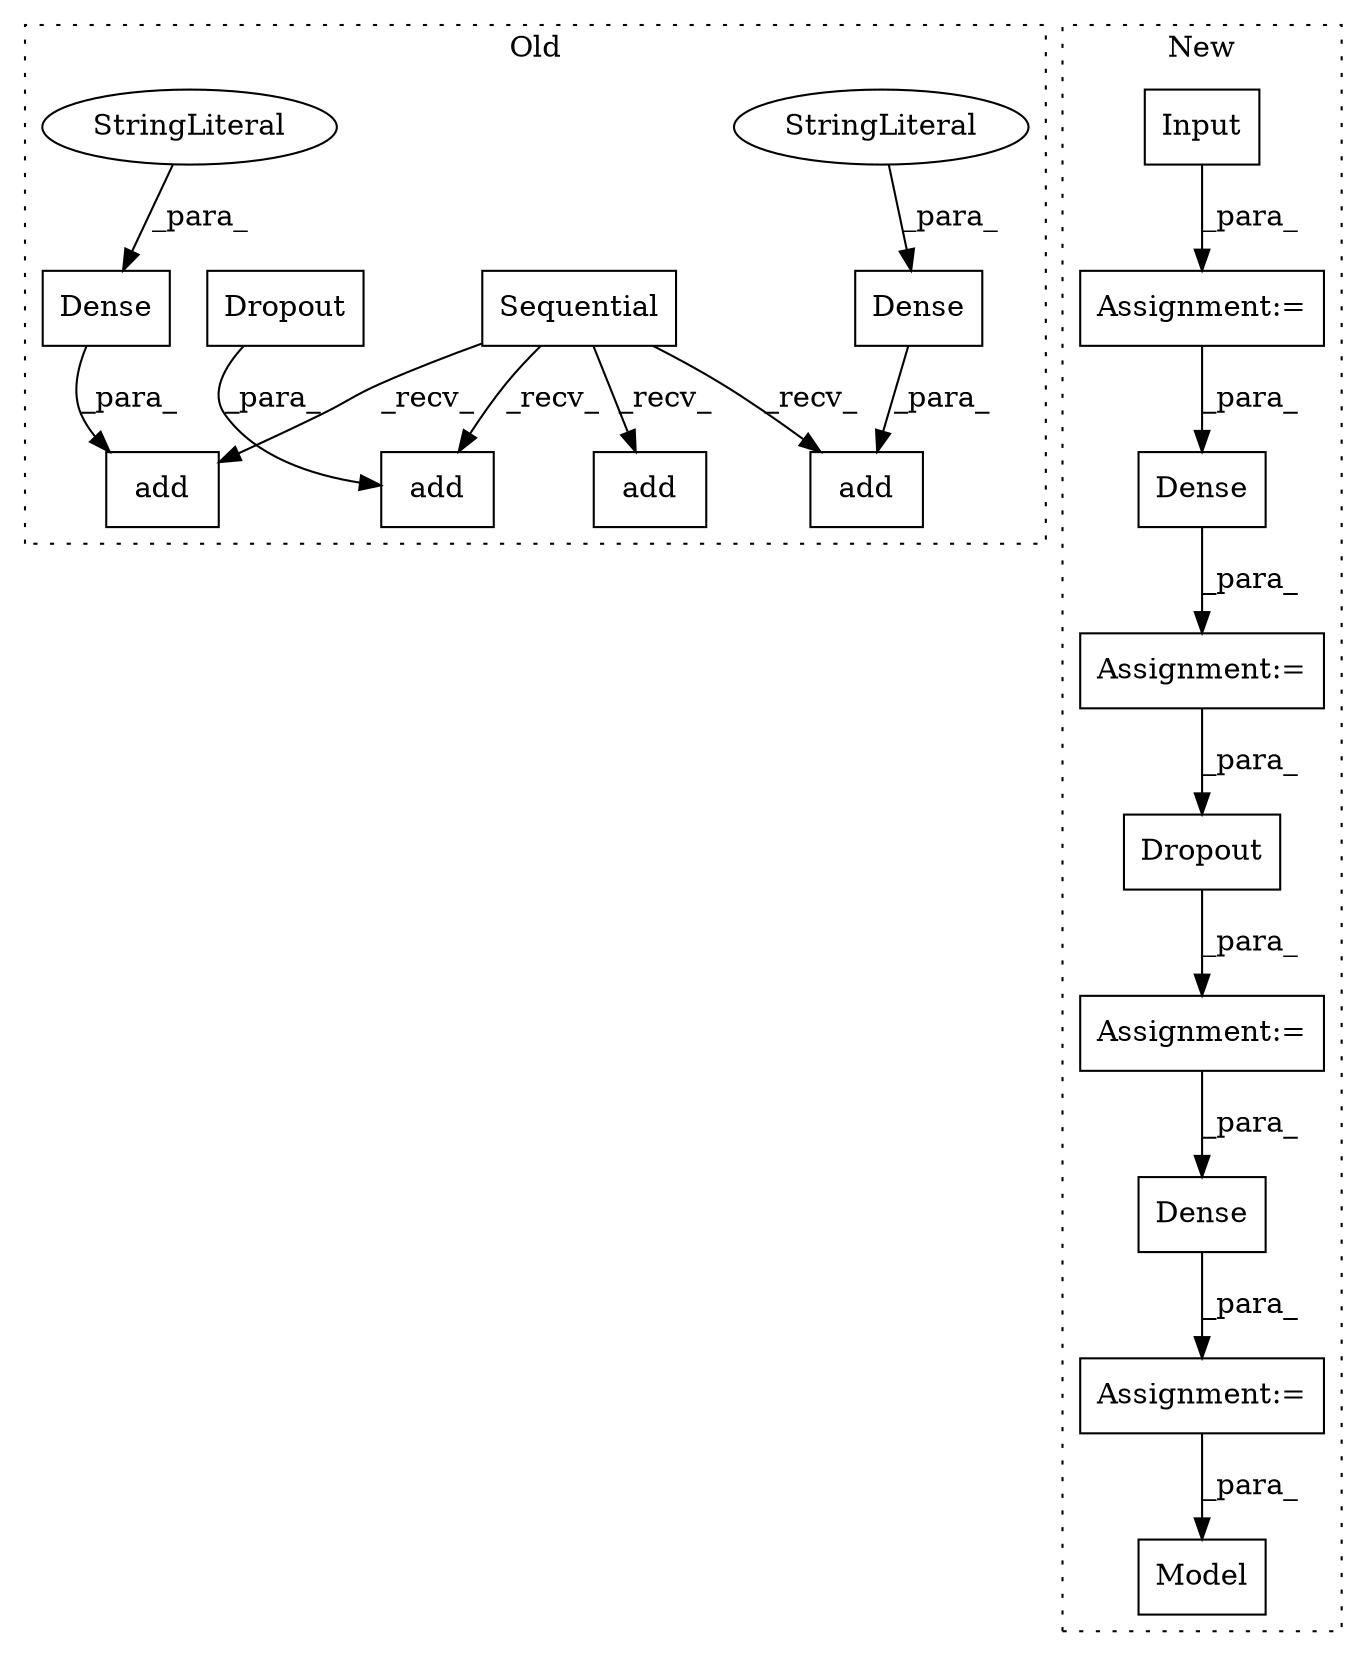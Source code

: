 digraph G {
subgraph cluster0 {
1 [label="Dropout" a="32" s="2362,2373" l="8,1" shape="box"];
3 [label="add" a="32" s="2358,2374" l="4,1" shape="box"];
6 [label="Sequential" a="32" s="2205" l="12" shape="box"];
7 [label="add" a="32" s="2227,2288" l="4,1" shape="box"];
8 [label="Dense" a="32" s="2231,2287" l="6,1" shape="box"];
9 [label="add" a="32" s="2326,2347" l="4,1" shape="box"];
10 [label="Dense" a="32" s="2330,2346" l="6,1" shape="box"];
11 [label="StringLiteral" a="45" s="2340" l="6" shape="ellipse"];
12 [label="StringLiteral" a="45" s="2281" l="6" shape="ellipse"];
19 [label="add" a="32" s="2385,2406" l="4,1" shape="box"];
label = "Old";
style="dotted";
}
subgraph cluster1 {
2 [label="Model" a="32" s="2315,2328" l="6,1" shape="box"];
4 [label="Input" a="32" s="2168,2212" l="11,2" shape="box"];
5 [label="Dense" a="32" s="2294,2301" l="6,1" shape="box"];
13 [label="Assignment:=" a="7" s="2221" l="1" shape="box"];
14 [label="Dense" a="32" s="2222,2233" l="6,1" shape="box"];
15 [label="Assignment:=" a="7" s="2275" l="1" shape="box"];
16 [label="Assignment:=" a="7" s="2167" l="1" shape="box"];
17 [label="Assignment:=" a="7" s="2293" l="1" shape="box"];
18 [label="Dropout" a="32" s="2276,2285" l="8,1" shape="box"];
label = "New";
style="dotted";
}
1 -> 3 [label="_para_"];
4 -> 16 [label="_para_"];
5 -> 17 [label="_para_"];
6 -> 3 [label="_recv_"];
6 -> 9 [label="_recv_"];
6 -> 19 [label="_recv_"];
6 -> 7 [label="_recv_"];
8 -> 7 [label="_para_"];
10 -> 9 [label="_para_"];
11 -> 10 [label="_para_"];
12 -> 8 [label="_para_"];
13 -> 18 [label="_para_"];
14 -> 13 [label="_para_"];
15 -> 5 [label="_para_"];
16 -> 14 [label="_para_"];
17 -> 2 [label="_para_"];
18 -> 15 [label="_para_"];
}